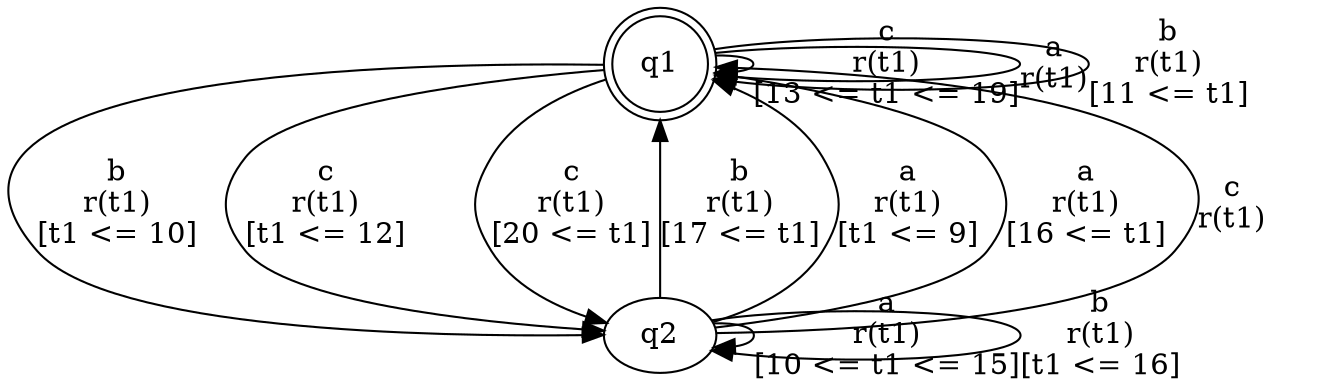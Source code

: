 digraph "tests_1/test26/solution201/solution" {
	q1[label=q1 shape=doublecircle]
	q2[label=q2]
	q1 -> q2[label="b\nr(t1)\n[t1 <= 10]"]
	q2 -> q1[label="b\nr(t1)\n[17 <= t1]"]
	q2 -> q2[label="a\nr(t1)\n[10 <= t1 <= 15]"]
	q2 -> q1[label="a\nr(t1)\n[t1 <= 9]"]
	q2 -> q1[label="a\nr(t1)\n[16 <= t1]"]
	q2 -> q1[label="c\nr(t1)\n"]
	q2 -> q2[label="b\nr(t1)\n[t1 <= 16]"]
	q1 -> q1[label="c\nr(t1)\n[13 <= t1 <= 19]"]
	q1 -> q1[label="a\nr(t1)\n"]
	q1 -> q1[label="b\nr(t1)\n[11 <= t1]"]
	q1 -> q2[label="c\nr(t1)\n[t1 <= 12]"]
	q1 -> q2[label="c\nr(t1)\n[20 <= t1]"]
}
